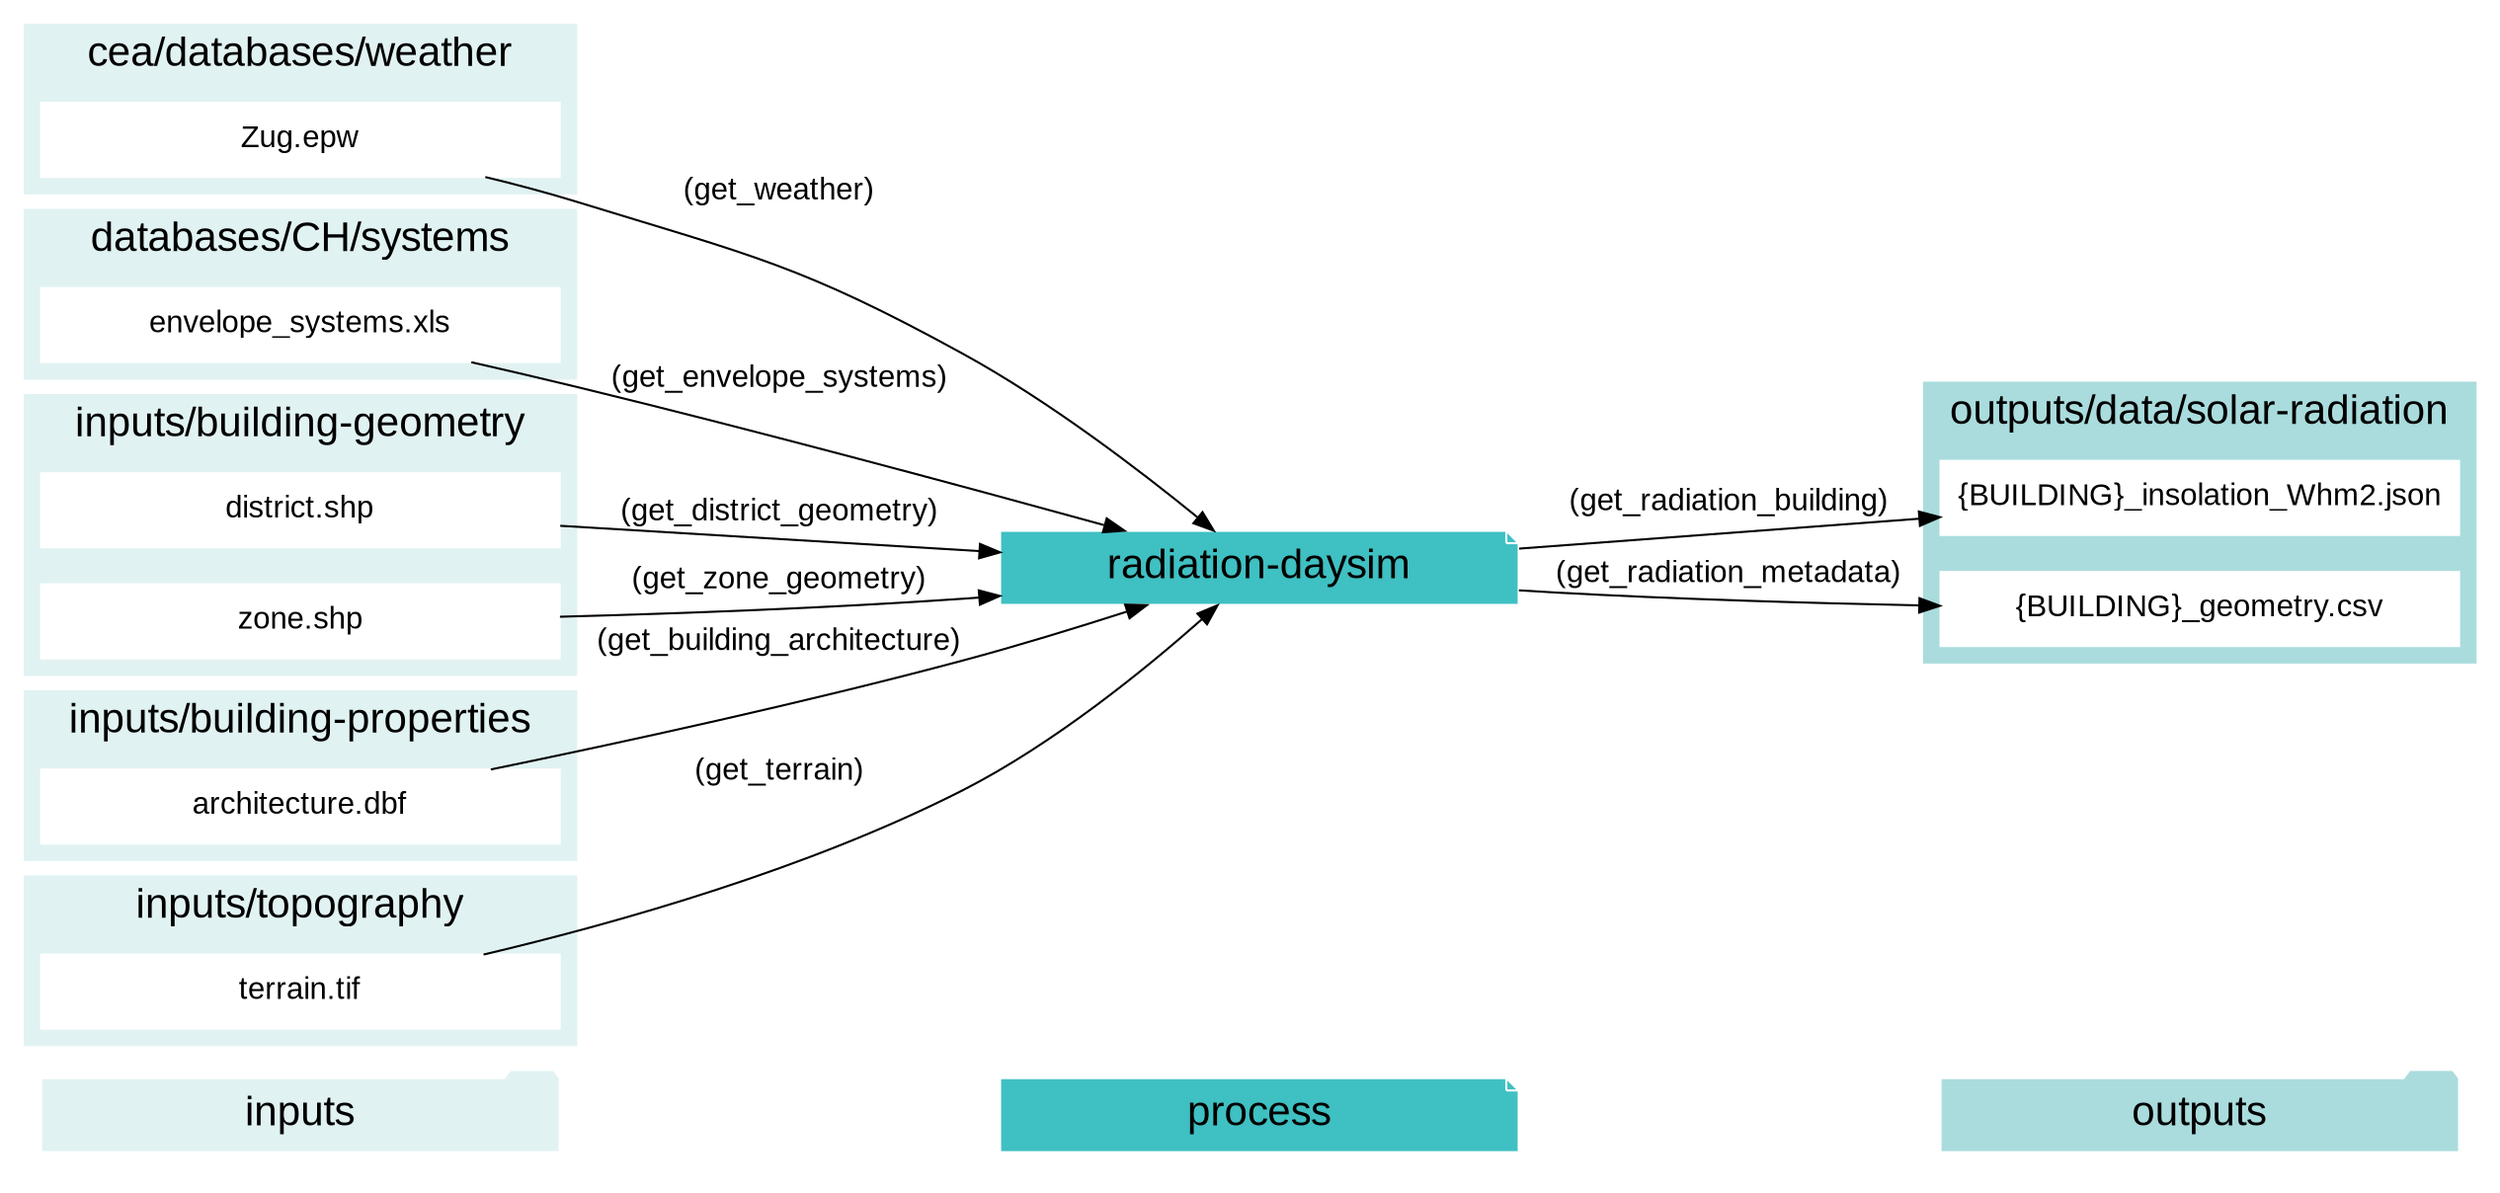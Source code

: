 digraph trace_inputlocator {
    rankdir="LR";
    graph [overlap=false, fontname=arial];
    node [shape=box, style=filled, color=white, fontsize=15, fontname=arial, fixedsize=true, width=3.503];
    edge [fontname=arial, fontsize = 15]
    newrank=true
    subgraph cluster_legend {
    fontsize=25
    style=invis
    "process"[style=filled, fillcolor="#3FC0C2", shape=note, fontsize=20, fontname="arial"]
    "inputs" [style=filled, shape=folder, color=white, fillcolor="#E1F2F2", fontsize=20]
    "outputs"[style=filled, shape=folder, color=white, fillcolor="#aadcdd", fontsize=20]
    "inputs"->"process"[style=invis]
    "process"->"outputs"[style=invis]
    }
    "radiation-daysim"[style=filled, color=white, fillcolor="#3FC0C2", shape=note, fontsize=20, fontname=arial];
    subgraph cluster_0_in {
        style = filled;
        color = "#E1F2F2";
        fontsize = 20;
        rank=same;
        label="cea/databases/weather";
        "Zug.epw"
    }
    subgraph cluster_1_in {
        style = filled;
        color = "#E1F2F2";
        fontsize = 20;
        rank=same;
        label="databases/CH/systems";
        "envelope_systems.xls"
    }
    subgraph cluster_2_in {
        style = filled;
        color = "#E1F2F2";
        fontsize = 20;
        rank=same;
        label="inputs/building-geometry";
        "district.shp"
        "zone.shp"
    }
    subgraph cluster_3_in {
        style = filled;
        color = "#E1F2F2";
        fontsize = 20;
        rank=same;
        label="inputs/building-properties";
        "architecture.dbf"
    }
    subgraph cluster_4_in {
        style = filled;
        color = "#E1F2F2";
        fontsize = 20;
        rank=same;
        label="inputs/topography";
        "terrain.tif"
    }
    subgraph cluster_5_out {
        style = filled;
        color = "#aadcdd";
        fontsize = 20;
        rank=same;
        label="outputs/data/solar-radiation";
        "{BUILDING}_insolation_Whm2.json"
        "{BUILDING}_geometry.csv"
    }
    "architecture.dbf" -> "radiation-daysim"[label="(get_building_architecture)"]
    "district.shp" -> "radiation-daysim"[label="(get_district_geometry)"]
    "envelope_systems.xls" -> "radiation-daysim"[label="(get_envelope_systems)"]
    "terrain.tif" -> "radiation-daysim"[label="(get_terrain)"]
    "Zug.epw" -> "radiation-daysim"[label="(get_weather)"]
    "zone.shp" -> "radiation-daysim"[label="(get_zone_geometry)"]
    "radiation-daysim" -> "{BUILDING}_insolation_Whm2.json"[label="(get_radiation_building)"]
    "radiation-daysim" -> "{BUILDING}_geometry.csv"[label="(get_radiation_metadata)"]
    }